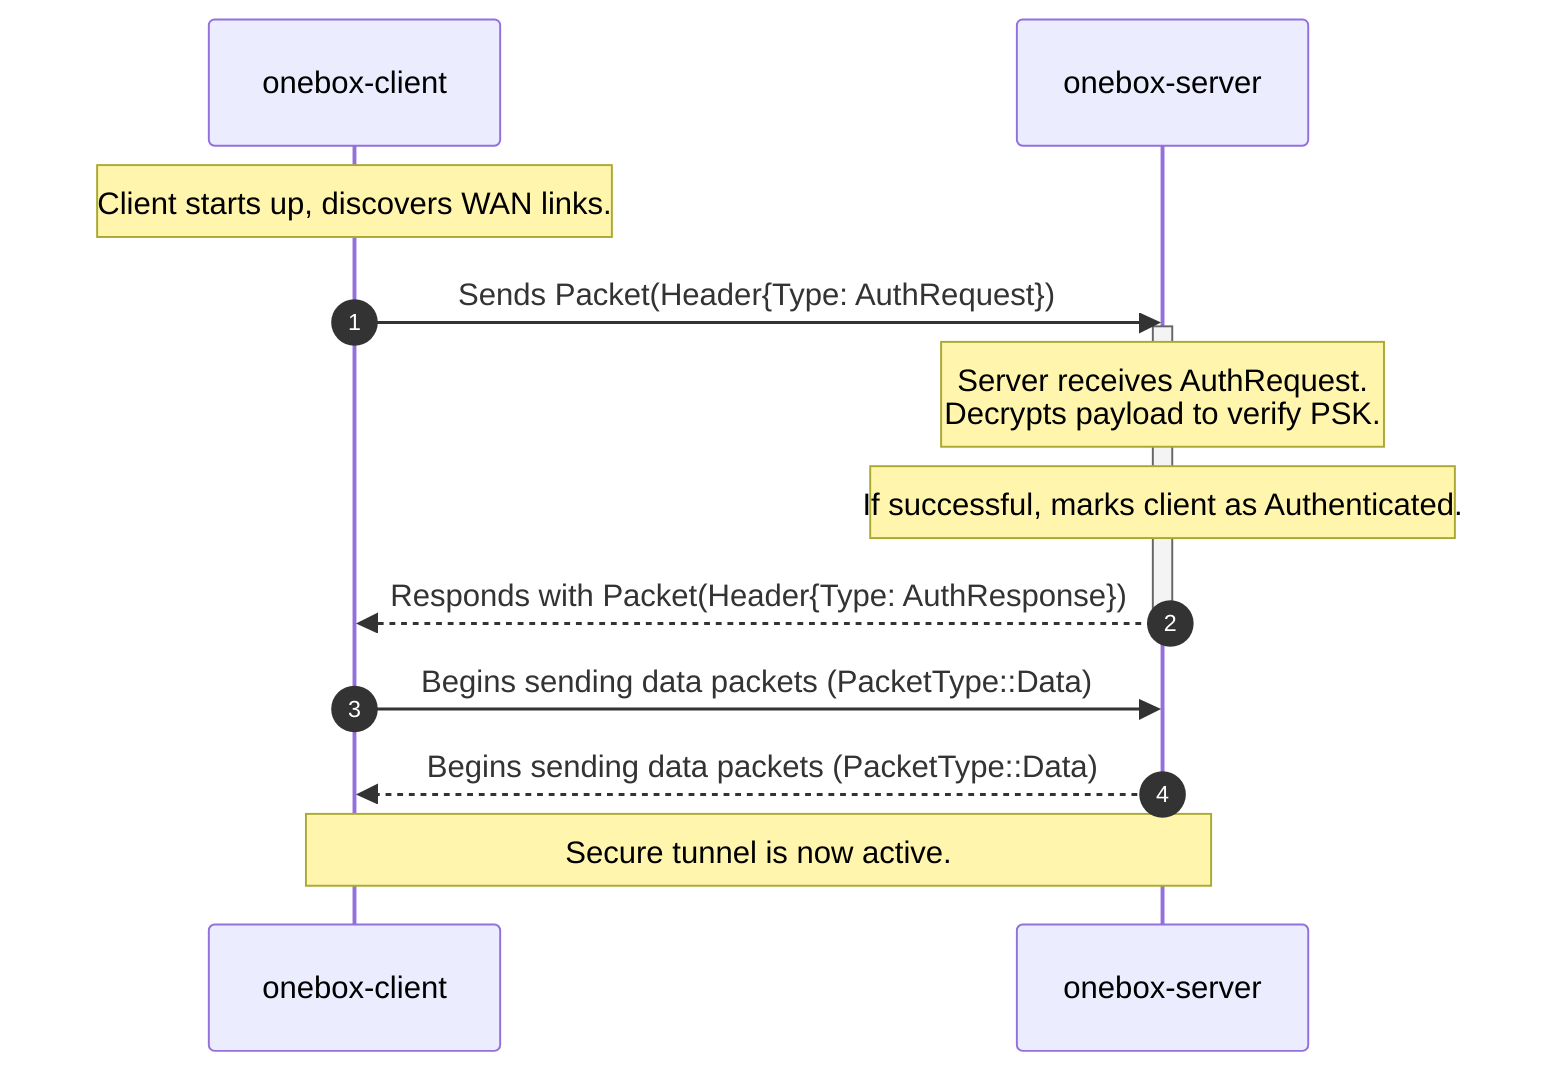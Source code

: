sequenceDiagram
    autonumber
    participant C as onebox-client
    participant S as onebox-server

    Note over C: Client starts up, discovers WAN links.
    C->>S: Sends Packet(Header{Type: AuthRequest})
    activate S

    Note over S: Server receives AuthRequest. <br> Decrypts payload to verify PSK.
    Note over S: If successful, marks client as Authenticated.

    S-->>C: Responds with Packet(Header{Type: AuthResponse})
    deactivate S

    C->>S: Begins sending data packets (PacketType::Data)
    S-->>C: Begins sending data packets (PacketType::Data)

    Note over C,S: Secure tunnel is now active.